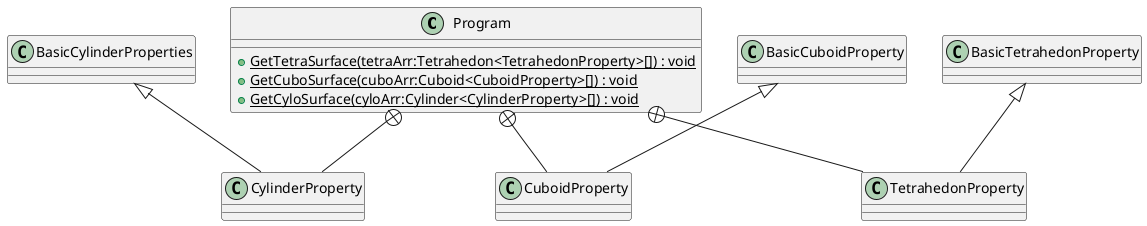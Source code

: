 @startuml
class Program {
    + {static} GetTetraSurface(tetraArr:Tetrahedon<TetrahedonProperty>[]) : void
    + {static} GetCuboSurface(cuboArr:Cuboid<CuboidProperty>[]) : void
    + {static} GetCyloSurface(cyloArr:Cylinder<CylinderProperty>[]) : void
}
class CylinderProperty {
}
class CuboidProperty {
}
class TetrahedonProperty {
}
Program +-- CylinderProperty
BasicCylinderProperties <|-- CylinderProperty
Program +-- CuboidProperty
BasicCuboidProperty <|-- CuboidProperty
Program +-- TetrahedonProperty
BasicTetrahedonProperty <|-- TetrahedonProperty
@enduml
